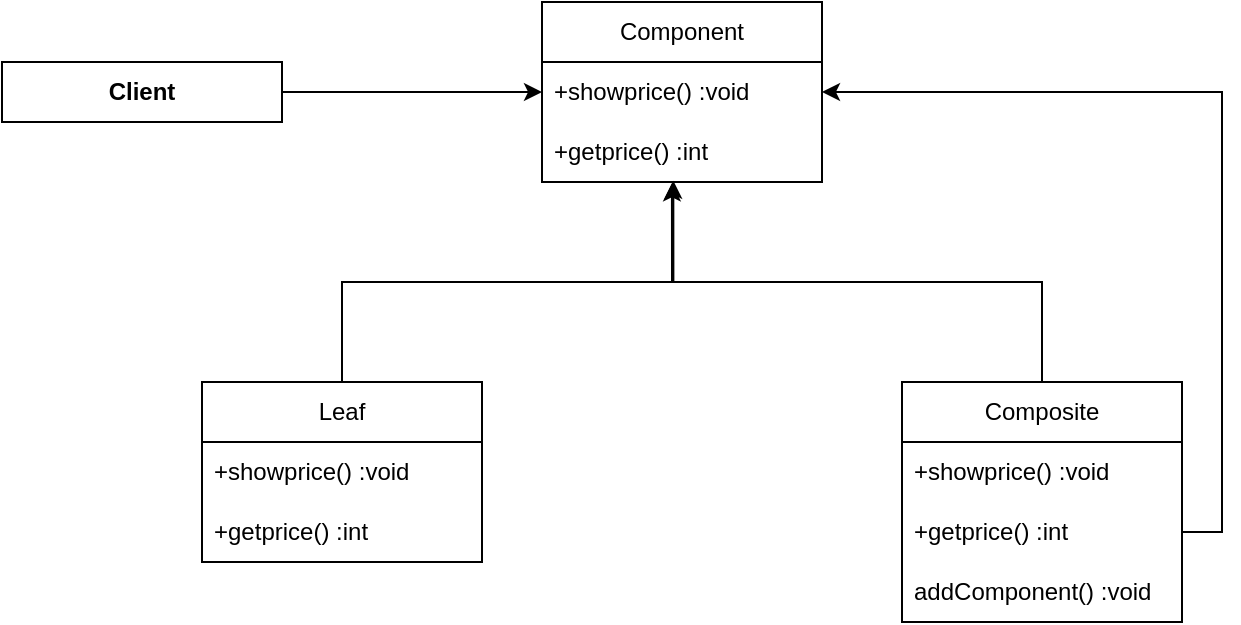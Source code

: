 <mxfile version="23.0.2" type="device">
  <diagram name="Page-1" id="BS9i4WKQMpSEYDUzy42t">
    <mxGraphModel dx="872" dy="588" grid="1" gridSize="10" guides="1" tooltips="1" connect="1" arrows="1" fold="1" page="1" pageScale="1" pageWidth="850" pageHeight="1100" math="0" shadow="0">
      <root>
        <mxCell id="0" />
        <mxCell id="1" parent="0" />
        <mxCell id="if-dlDW46Q6YHggJIIaK-6" style="edgeStyle=orthogonalEdgeStyle;rounded=0;orthogonalLoop=1;jettySize=auto;html=1;exitX=1;exitY=0.5;exitDx=0;exitDy=0;" edge="1" parent="1" source="if-dlDW46Q6YHggJIIaK-1" target="if-dlDW46Q6YHggJIIaK-3">
          <mxGeometry relative="1" as="geometry" />
        </mxCell>
        <mxCell id="if-dlDW46Q6YHggJIIaK-1" value="&lt;b&gt;Client&lt;/b&gt;" style="rounded=0;whiteSpace=wrap;html=1;" vertex="1" parent="1">
          <mxGeometry x="100" y="200" width="140" height="30" as="geometry" />
        </mxCell>
        <mxCell id="if-dlDW46Q6YHggJIIaK-2" value="Component" style="swimlane;fontStyle=0;childLayout=stackLayout;horizontal=1;startSize=30;horizontalStack=0;resizeParent=1;resizeParentMax=0;resizeLast=0;collapsible=1;marginBottom=0;whiteSpace=wrap;html=1;" vertex="1" parent="1">
          <mxGeometry x="370" y="170" width="140" height="90" as="geometry" />
        </mxCell>
        <mxCell id="if-dlDW46Q6YHggJIIaK-3" value="+showprice() :void" style="text;strokeColor=none;fillColor=none;align=left;verticalAlign=middle;spacingLeft=4;spacingRight=4;overflow=hidden;points=[[0,0.5],[1,0.5]];portConstraint=eastwest;rotatable=0;whiteSpace=wrap;html=1;" vertex="1" parent="if-dlDW46Q6YHggJIIaK-2">
          <mxGeometry y="30" width="140" height="30" as="geometry" />
        </mxCell>
        <mxCell id="if-dlDW46Q6YHggJIIaK-4" value="+getprice() :int" style="text;strokeColor=none;fillColor=none;align=left;verticalAlign=middle;spacingLeft=4;spacingRight=4;overflow=hidden;points=[[0,0.5],[1,0.5]];portConstraint=eastwest;rotatable=0;whiteSpace=wrap;html=1;" vertex="1" parent="if-dlDW46Q6YHggJIIaK-2">
          <mxGeometry y="60" width="140" height="30" as="geometry" />
        </mxCell>
        <mxCell id="if-dlDW46Q6YHggJIIaK-7" value="Leaf" style="swimlane;fontStyle=0;childLayout=stackLayout;horizontal=1;startSize=30;horizontalStack=0;resizeParent=1;resizeParentMax=0;resizeLast=0;collapsible=1;marginBottom=0;whiteSpace=wrap;html=1;" vertex="1" parent="1">
          <mxGeometry x="200" y="360" width="140" height="90" as="geometry" />
        </mxCell>
        <mxCell id="if-dlDW46Q6YHggJIIaK-8" value="+showprice() :void" style="text;strokeColor=none;fillColor=none;align=left;verticalAlign=middle;spacingLeft=4;spacingRight=4;overflow=hidden;points=[[0,0.5],[1,0.5]];portConstraint=eastwest;rotatable=0;whiteSpace=wrap;html=1;" vertex="1" parent="if-dlDW46Q6YHggJIIaK-7">
          <mxGeometry y="30" width="140" height="30" as="geometry" />
        </mxCell>
        <mxCell id="if-dlDW46Q6YHggJIIaK-9" value="+getprice() :int" style="text;strokeColor=none;fillColor=none;align=left;verticalAlign=middle;spacingLeft=4;spacingRight=4;overflow=hidden;points=[[0,0.5],[1,0.5]];portConstraint=eastwest;rotatable=0;whiteSpace=wrap;html=1;" vertex="1" parent="if-dlDW46Q6YHggJIIaK-7">
          <mxGeometry y="60" width="140" height="30" as="geometry" />
        </mxCell>
        <mxCell id="if-dlDW46Q6YHggJIIaK-11" value="Composite" style="swimlane;fontStyle=0;childLayout=stackLayout;horizontal=1;startSize=30;horizontalStack=0;resizeParent=1;resizeParentMax=0;resizeLast=0;collapsible=1;marginBottom=0;whiteSpace=wrap;html=1;" vertex="1" parent="1">
          <mxGeometry x="550" y="360" width="140" height="120" as="geometry" />
        </mxCell>
        <mxCell id="if-dlDW46Q6YHggJIIaK-12" value="+showprice() :void" style="text;strokeColor=none;fillColor=none;align=left;verticalAlign=middle;spacingLeft=4;spacingRight=4;overflow=hidden;points=[[0,0.5],[1,0.5]];portConstraint=eastwest;rotatable=0;whiteSpace=wrap;html=1;" vertex="1" parent="if-dlDW46Q6YHggJIIaK-11">
          <mxGeometry y="30" width="140" height="30" as="geometry" />
        </mxCell>
        <mxCell id="if-dlDW46Q6YHggJIIaK-13" value="+getprice() :int" style="text;strokeColor=none;fillColor=none;align=left;verticalAlign=middle;spacingLeft=4;spacingRight=4;overflow=hidden;points=[[0,0.5],[1,0.5]];portConstraint=eastwest;rotatable=0;whiteSpace=wrap;html=1;" vertex="1" parent="if-dlDW46Q6YHggJIIaK-11">
          <mxGeometry y="60" width="140" height="30" as="geometry" />
        </mxCell>
        <mxCell id="if-dlDW46Q6YHggJIIaK-14" value="addComponent() :void" style="text;strokeColor=none;fillColor=none;align=left;verticalAlign=middle;spacingLeft=4;spacingRight=4;overflow=hidden;points=[[0,0.5],[1,0.5]];portConstraint=eastwest;rotatable=0;whiteSpace=wrap;html=1;" vertex="1" parent="if-dlDW46Q6YHggJIIaK-11">
          <mxGeometry y="90" width="140" height="30" as="geometry" />
        </mxCell>
        <mxCell id="if-dlDW46Q6YHggJIIaK-15" style="edgeStyle=orthogonalEdgeStyle;rounded=0;orthogonalLoop=1;jettySize=auto;html=1;exitX=0.5;exitY=0;exitDx=0;exitDy=0;entryX=0.469;entryY=0.978;entryDx=0;entryDy=0;entryPerimeter=0;" edge="1" parent="1" source="if-dlDW46Q6YHggJIIaK-7" target="if-dlDW46Q6YHggJIIaK-4">
          <mxGeometry relative="1" as="geometry" />
        </mxCell>
        <mxCell id="if-dlDW46Q6YHggJIIaK-16" style="edgeStyle=orthogonalEdgeStyle;rounded=0;orthogonalLoop=1;jettySize=auto;html=1;exitX=0.5;exitY=0;exitDx=0;exitDy=0;entryX=0.464;entryY=1.022;entryDx=0;entryDy=0;entryPerimeter=0;" edge="1" parent="1" source="if-dlDW46Q6YHggJIIaK-11" target="if-dlDW46Q6YHggJIIaK-4">
          <mxGeometry relative="1" as="geometry" />
        </mxCell>
        <mxCell id="if-dlDW46Q6YHggJIIaK-17" style="edgeStyle=orthogonalEdgeStyle;rounded=0;orthogonalLoop=1;jettySize=auto;html=1;exitX=1;exitY=0.5;exitDx=0;exitDy=0;entryX=1;entryY=0.5;entryDx=0;entryDy=0;" edge="1" parent="1" source="if-dlDW46Q6YHggJIIaK-13" target="if-dlDW46Q6YHggJIIaK-3">
          <mxGeometry relative="1" as="geometry" />
        </mxCell>
      </root>
    </mxGraphModel>
  </diagram>
</mxfile>
